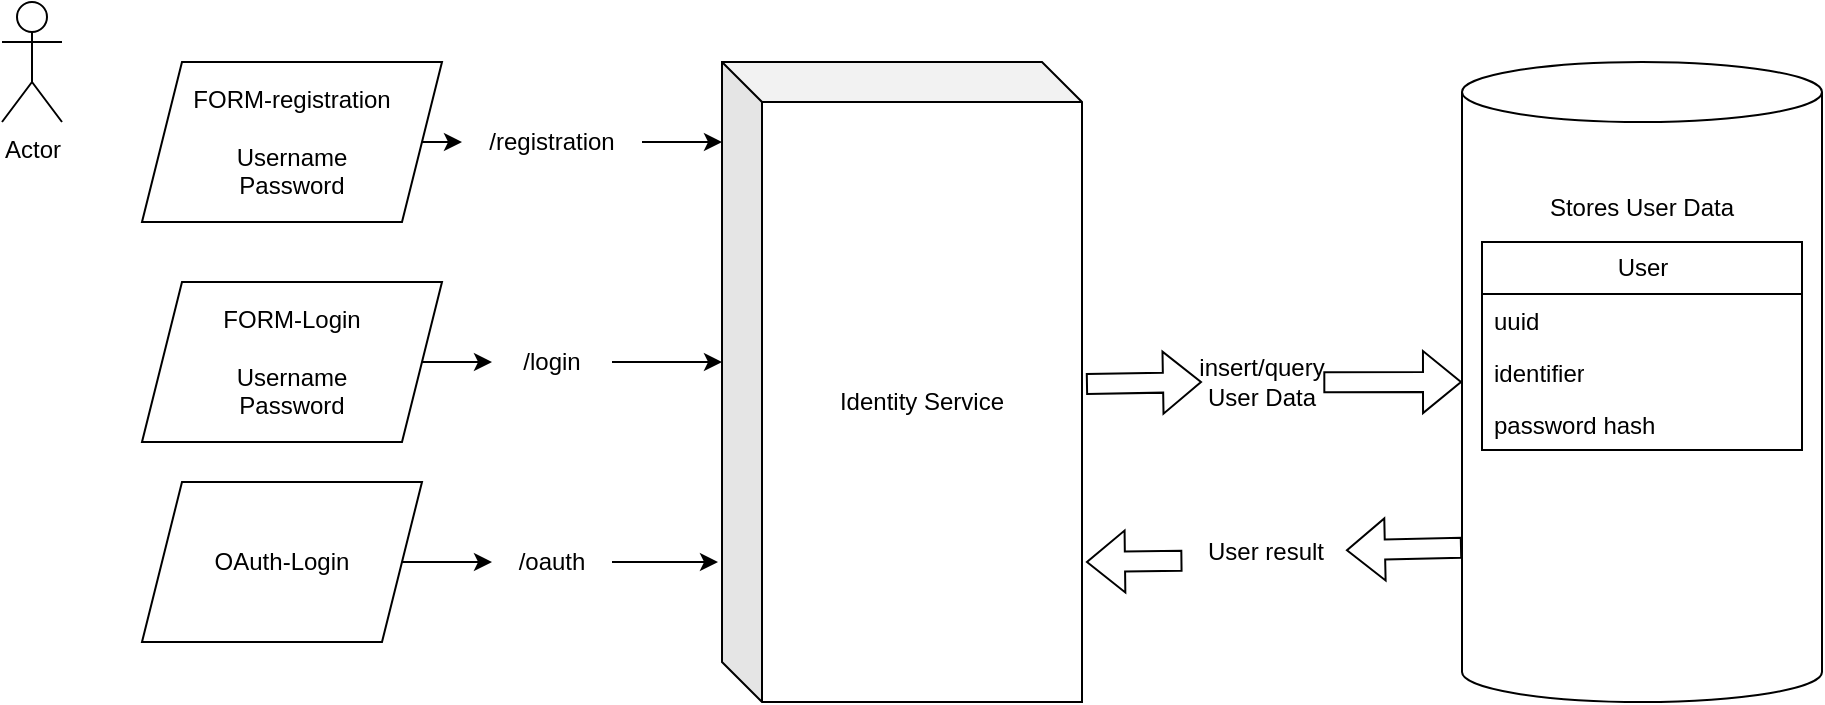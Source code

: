 <mxfile version="24.0.3" type="github">
  <diagram name="Page-1" id="52a04d89-c75d-2922-d76d-85b35f80e030">
    <mxGraphModel dx="954" dy="572" grid="1" gridSize="10" guides="1" tooltips="1" connect="1" arrows="1" fold="1" page="1" pageScale="1" pageWidth="1100" pageHeight="850" background="none" math="0" shadow="0">
      <root>
        <mxCell id="0" />
        <mxCell id="1" parent="0" />
        <mxCell id="mssL97XS2WEy_WwJyNML-1" value="Identity Service" style="shape=cube;whiteSpace=wrap;html=1;boundedLbl=1;backgroundOutline=1;darkOpacity=0.05;darkOpacity2=0.1;" vertex="1" parent="1">
          <mxGeometry x="440" y="40" width="180" height="320" as="geometry" />
        </mxCell>
        <mxCell id="mssL97XS2WEy_WwJyNML-2" value="Actor" style="shape=umlActor;verticalLabelPosition=bottom;verticalAlign=top;html=1;outlineConnect=0;" vertex="1" parent="1">
          <mxGeometry x="80" y="10" width="30" height="60" as="geometry" />
        </mxCell>
        <mxCell id="mssL97XS2WEy_WwJyNML-3" value="FORM-Login&lt;br&gt;&lt;br&gt;Username&lt;br&gt;Password" style="shape=parallelogram;perimeter=parallelogramPerimeter;whiteSpace=wrap;html=1;fixedSize=1;" vertex="1" parent="1">
          <mxGeometry x="150" y="150" width="150" height="80" as="geometry" />
        </mxCell>
        <mxCell id="mssL97XS2WEy_WwJyNML-4" value="" style="endArrow=classic;html=1;rounded=0;exitX=1;exitY=0.5;exitDx=0;exitDy=0;" edge="1" parent="1" source="mssL97XS2WEy_WwJyNML-14">
          <mxGeometry width="50" height="50" relative="1" as="geometry">
            <mxPoint x="520" y="370" as="sourcePoint" />
            <mxPoint x="440" y="190" as="targetPoint" />
          </mxGeometry>
        </mxCell>
        <mxCell id="mssL97XS2WEy_WwJyNML-5" value="OAuth-Login" style="shape=parallelogram;perimeter=parallelogramPerimeter;whiteSpace=wrap;html=1;fixedSize=1;" vertex="1" parent="1">
          <mxGeometry x="150" y="250" width="140" height="80" as="geometry" />
        </mxCell>
        <mxCell id="mssL97XS2WEy_WwJyNML-6" value="" style="endArrow=classic;html=1;rounded=0;exitX=1;exitY=0.5;exitDx=0;exitDy=0;" edge="1" parent="1" source="mssL97XS2WEy_WwJyNML-16">
          <mxGeometry width="50" height="50" relative="1" as="geometry">
            <mxPoint x="520" y="370" as="sourcePoint" />
            <mxPoint x="438" y="290" as="targetPoint" />
          </mxGeometry>
        </mxCell>
        <mxCell id="mssL97XS2WEy_WwJyNML-7" value="" style="shape=cylinder3;whiteSpace=wrap;html=1;boundedLbl=1;backgroundOutline=1;size=15;" vertex="1" parent="1">
          <mxGeometry x="810" y="40" width="180" height="320" as="geometry" />
        </mxCell>
        <mxCell id="mssL97XS2WEy_WwJyNML-8" value="" style="shape=flexArrow;endArrow=classic;html=1;rounded=0;entryX=0;entryY=0.5;entryDx=0;entryDy=0;entryPerimeter=0;exitX=1.011;exitY=0.503;exitDx=0;exitDy=0;exitPerimeter=0;" edge="1" parent="1" source="mssL97XS2WEy_WwJyNML-18" target="mssL97XS2WEy_WwJyNML-7">
          <mxGeometry width="50" height="50" relative="1" as="geometry">
            <mxPoint x="520" y="260" as="sourcePoint" />
            <mxPoint x="570" y="210" as="targetPoint" />
          </mxGeometry>
        </mxCell>
        <mxCell id="mssL97XS2WEy_WwJyNML-9" value="" style="shape=flexArrow;endArrow=classic;html=1;rounded=0;exitX=-0.022;exitY=0.647;exitDx=0;exitDy=0;exitPerimeter=0;" edge="1" parent="1" source="mssL97XS2WEy_WwJyNML-20">
          <mxGeometry width="50" height="50" relative="1" as="geometry">
            <mxPoint x="511.98" y="300" as="sourcePoint" />
            <mxPoint x="621.98" y="290" as="targetPoint" />
          </mxGeometry>
        </mxCell>
        <mxCell id="mssL97XS2WEy_WwJyNML-10" value="FORM-registration&lt;br&gt;&lt;br&gt;Username&lt;br&gt;Password" style="shape=parallelogram;perimeter=parallelogramPerimeter;whiteSpace=wrap;html=1;fixedSize=1;" vertex="1" parent="1">
          <mxGeometry x="150" y="40" width="150" height="80" as="geometry" />
        </mxCell>
        <mxCell id="mssL97XS2WEy_WwJyNML-11" value="" style="endArrow=classic;html=1;rounded=0;exitX=1;exitY=0.5;exitDx=0;exitDy=0;" edge="1" parent="1" source="mssL97XS2WEy_WwJyNML-12">
          <mxGeometry width="50" height="50" relative="1" as="geometry">
            <mxPoint x="520" y="260" as="sourcePoint" />
            <mxPoint x="440" y="80" as="targetPoint" />
          </mxGeometry>
        </mxCell>
        <mxCell id="mssL97XS2WEy_WwJyNML-13" value="" style="endArrow=classic;html=1;rounded=0;exitX=1;exitY=0.5;exitDx=0;exitDy=0;" edge="1" parent="1" source="mssL97XS2WEy_WwJyNML-10" target="mssL97XS2WEy_WwJyNML-12">
          <mxGeometry width="50" height="50" relative="1" as="geometry">
            <mxPoint x="290" y="80" as="sourcePoint" />
            <mxPoint x="440" y="80" as="targetPoint" />
          </mxGeometry>
        </mxCell>
        <mxCell id="mssL97XS2WEy_WwJyNML-12" value="/registration" style="text;html=1;align=center;verticalAlign=middle;whiteSpace=wrap;rounded=0;" vertex="1" parent="1">
          <mxGeometry x="310" y="65" width="90" height="30" as="geometry" />
        </mxCell>
        <mxCell id="mssL97XS2WEy_WwJyNML-15" value="" style="endArrow=classic;html=1;rounded=0;exitX=1;exitY=0.5;exitDx=0;exitDy=0;" edge="1" parent="1" source="mssL97XS2WEy_WwJyNML-3" target="mssL97XS2WEy_WwJyNML-14">
          <mxGeometry width="50" height="50" relative="1" as="geometry">
            <mxPoint x="290" y="190" as="sourcePoint" />
            <mxPoint x="440" y="190" as="targetPoint" />
          </mxGeometry>
        </mxCell>
        <mxCell id="mssL97XS2WEy_WwJyNML-14" value="/login" style="text;html=1;align=center;verticalAlign=middle;whiteSpace=wrap;rounded=0;" vertex="1" parent="1">
          <mxGeometry x="325" y="175" width="60" height="30" as="geometry" />
        </mxCell>
        <mxCell id="mssL97XS2WEy_WwJyNML-17" value="" style="endArrow=classic;html=1;rounded=0;exitX=1;exitY=0.5;exitDx=0;exitDy=0;" edge="1" parent="1" source="mssL97XS2WEy_WwJyNML-5" target="mssL97XS2WEy_WwJyNML-16">
          <mxGeometry width="50" height="50" relative="1" as="geometry">
            <mxPoint x="280" y="290" as="sourcePoint" />
            <mxPoint x="438" y="290" as="targetPoint" />
          </mxGeometry>
        </mxCell>
        <mxCell id="mssL97XS2WEy_WwJyNML-16" value="/oauth" style="text;html=1;align=center;verticalAlign=middle;whiteSpace=wrap;rounded=0;" vertex="1" parent="1">
          <mxGeometry x="325" y="275" width="60" height="30" as="geometry" />
        </mxCell>
        <mxCell id="mssL97XS2WEy_WwJyNML-19" value="" style="shape=flexArrow;endArrow=classic;html=1;rounded=0;entryX=0;entryY=0.5;entryDx=0;entryDy=0;entryPerimeter=0;exitX=1.011;exitY=0.503;exitDx=0;exitDy=0;exitPerimeter=0;" edge="1" parent="1" source="mssL97XS2WEy_WwJyNML-1" target="mssL97XS2WEy_WwJyNML-18">
          <mxGeometry width="50" height="50" relative="1" as="geometry">
            <mxPoint x="622" y="201" as="sourcePoint" />
            <mxPoint x="810" y="200" as="targetPoint" />
          </mxGeometry>
        </mxCell>
        <mxCell id="mssL97XS2WEy_WwJyNML-18" value="insert/query User Data" style="text;html=1;align=center;verticalAlign=middle;whiteSpace=wrap;rounded=0;" vertex="1" parent="1">
          <mxGeometry x="680" y="185" width="60" height="30" as="geometry" />
        </mxCell>
        <mxCell id="mssL97XS2WEy_WwJyNML-21" value="" style="shape=flexArrow;endArrow=classic;html=1;rounded=0;exitX=0;exitY=0.759;exitDx=0;exitDy=0;exitPerimeter=0;" edge="1" parent="1" source="mssL97XS2WEy_WwJyNML-7" target="mssL97XS2WEy_WwJyNML-20">
          <mxGeometry width="50" height="50" relative="1" as="geometry">
            <mxPoint x="798.02" y="287.04" as="sourcePoint" />
            <mxPoint x="621.98" y="290" as="targetPoint" />
          </mxGeometry>
        </mxCell>
        <mxCell id="mssL97XS2WEy_WwJyNML-20" value="User result" style="text;html=1;align=center;verticalAlign=middle;whiteSpace=wrap;rounded=0;" vertex="1" parent="1">
          <mxGeometry x="671.98" y="270" width="80" height="30" as="geometry" />
        </mxCell>
        <mxCell id="mssL97XS2WEy_WwJyNML-22" value="Stores User Data" style="text;html=1;align=center;verticalAlign=middle;whiteSpace=wrap;rounded=0;" vertex="1" parent="1">
          <mxGeometry x="830" y="95" width="140" height="35" as="geometry" />
        </mxCell>
        <mxCell id="mssL97XS2WEy_WwJyNML-23" value="User" style="swimlane;fontStyle=0;childLayout=stackLayout;horizontal=1;startSize=26;fillColor=none;horizontalStack=0;resizeParent=1;resizeParentMax=0;resizeLast=0;collapsible=1;marginBottom=0;html=1;" vertex="1" parent="1">
          <mxGeometry x="820" y="130" width="160" height="104" as="geometry" />
        </mxCell>
        <mxCell id="mssL97XS2WEy_WwJyNML-24" value="uuid" style="text;strokeColor=none;fillColor=none;align=left;verticalAlign=top;spacingLeft=4;spacingRight=4;overflow=hidden;rotatable=0;points=[[0,0.5],[1,0.5]];portConstraint=eastwest;whiteSpace=wrap;html=1;" vertex="1" parent="mssL97XS2WEy_WwJyNML-23">
          <mxGeometry y="26" width="160" height="26" as="geometry" />
        </mxCell>
        <mxCell id="mssL97XS2WEy_WwJyNML-25" value="identifier" style="text;strokeColor=none;fillColor=none;align=left;verticalAlign=top;spacingLeft=4;spacingRight=4;overflow=hidden;rotatable=0;points=[[0,0.5],[1,0.5]];portConstraint=eastwest;whiteSpace=wrap;html=1;" vertex="1" parent="mssL97XS2WEy_WwJyNML-23">
          <mxGeometry y="52" width="160" height="26" as="geometry" />
        </mxCell>
        <mxCell id="mssL97XS2WEy_WwJyNML-26" value="&lt;div&gt;password hash&lt;/div&gt;" style="text;strokeColor=none;fillColor=none;align=left;verticalAlign=top;spacingLeft=4;spacingRight=4;overflow=hidden;rotatable=0;points=[[0,0.5],[1,0.5]];portConstraint=eastwest;whiteSpace=wrap;html=1;" vertex="1" parent="mssL97XS2WEy_WwJyNML-23">
          <mxGeometry y="78" width="160" height="26" as="geometry" />
        </mxCell>
      </root>
    </mxGraphModel>
  </diagram>
</mxfile>
